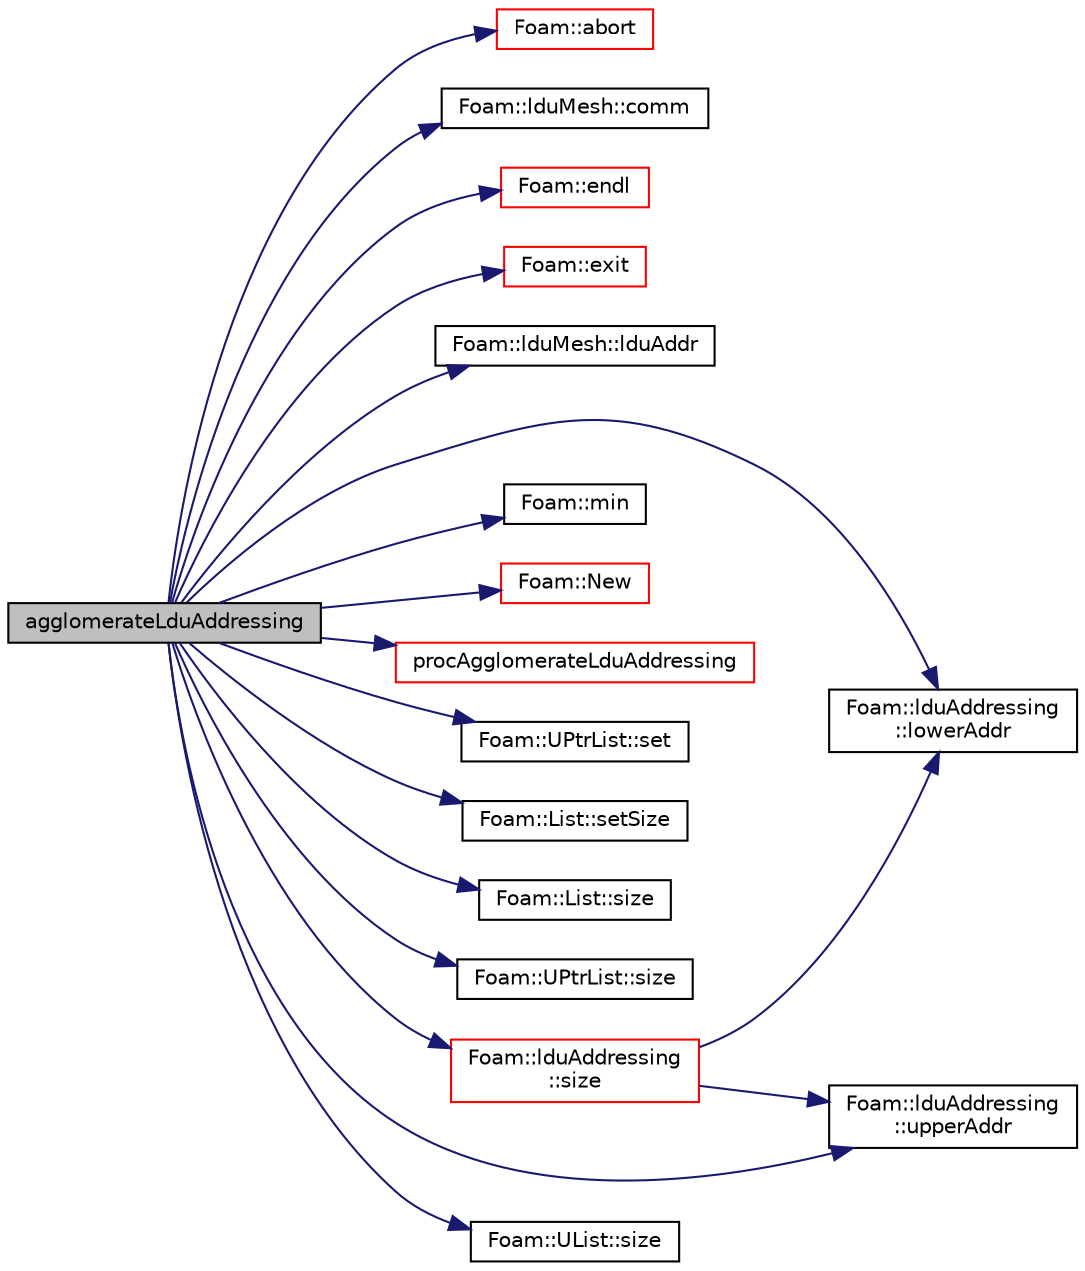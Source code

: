 digraph "agglomerateLduAddressing"
{
  bgcolor="transparent";
  edge [fontname="Helvetica",fontsize="10",labelfontname="Helvetica",labelfontsize="10"];
  node [fontname="Helvetica",fontsize="10",shape=record];
  rankdir="LR";
  Node69 [label="agglomerateLduAddressing",height=0.2,width=0.4,color="black", fillcolor="grey75", style="filled", fontcolor="black"];
  Node69 -> Node70 [color="midnightblue",fontsize="10",style="solid",fontname="Helvetica"];
  Node70 [label="Foam::abort",height=0.2,width=0.4,color="red",URL="$a21851.html#a447107a607d03e417307c203fa5fb44b"];
  Node69 -> Node115 [color="midnightblue",fontsize="10",style="solid",fontname="Helvetica"];
  Node115 [label="Foam::lduMesh::comm",height=0.2,width=0.4,color="black",URL="$a28277.html#a0cbbacb7f81d23eab556e8696b08bdb2",tooltip="Return communicator used for parallel communication. "];
  Node69 -> Node77 [color="midnightblue",fontsize="10",style="solid",fontname="Helvetica"];
  Node77 [label="Foam::endl",height=0.2,width=0.4,color="red",URL="$a21851.html#a2db8fe02a0d3909e9351bb4275b23ce4",tooltip="Add newline and flush stream. "];
  Node69 -> Node116 [color="midnightblue",fontsize="10",style="solid",fontname="Helvetica"];
  Node116 [label="Foam::exit",height=0.2,width=0.4,color="red",URL="$a21851.html#a06ca7250d8e89caf05243ec094843642"];
  Node69 -> Node120 [color="midnightblue",fontsize="10",style="solid",fontname="Helvetica"];
  Node120 [label="Foam::lduMesh::lduAddr",height=0.2,width=0.4,color="black",URL="$a28277.html#af9d1b76b0bf69742df5ae6ea9ccdc729",tooltip="Return ldu addressing. "];
  Node69 -> Node121 [color="midnightblue",fontsize="10",style="solid",fontname="Helvetica"];
  Node121 [label="Foam::lduAddressing\l::lowerAddr",height=0.2,width=0.4,color="black",URL="$a27897.html#acd71c2321f86cb61103e8d46142d19b3",tooltip="Return lower addressing. "];
  Node69 -> Node122 [color="midnightblue",fontsize="10",style="solid",fontname="Helvetica"];
  Node122 [label="Foam::min",height=0.2,width=0.4,color="black",URL="$a21851.html#a253e112ad2d56d96230ff39ea7f442dc"];
  Node69 -> Node123 [color="midnightblue",fontsize="10",style="solid",fontname="Helvetica"];
  Node123 [label="Foam::New",height=0.2,width=0.4,color="red",URL="$a21851.html#a9d62cf14554c95e83f83f14909d9e0ec"];
  Node69 -> Node399 [color="midnightblue",fontsize="10",style="solid",fontname="Helvetica"];
  Node399 [label="procAgglomerateLduAddressing",height=0.2,width=0.4,color="red",URL="$a28013.html#a502ca78063804821f67dd5e7eb434657",tooltip="Collect and combine processor meshes into allMesh: "];
  Node69 -> Node409 [color="midnightblue",fontsize="10",style="solid",fontname="Helvetica"];
  Node409 [label="Foam::UPtrList::set",height=0.2,width=0.4,color="black",URL="$a27101.html#a2d4fe99e7a41d6359b3c1946995622a0",tooltip="Is element set. "];
  Node69 -> Node207 [color="midnightblue",fontsize="10",style="solid",fontname="Helvetica"];
  Node207 [label="Foam::List::setSize",height=0.2,width=0.4,color="black",URL="$a26833.html#aedb985ffeaf1bdbfeccc2a8730405703",tooltip="Reset size of List. "];
  Node69 -> Node208 [color="midnightblue",fontsize="10",style="solid",fontname="Helvetica"];
  Node208 [label="Foam::List::size",height=0.2,width=0.4,color="black",URL="$a26833.html#a8a5f6fa29bd4b500caf186f60245b384",tooltip="Override size to be inconsistent with allocated storage. "];
  Node69 -> Node410 [color="midnightblue",fontsize="10",style="solid",fontname="Helvetica"];
  Node410 [label="Foam::UPtrList::size",height=0.2,width=0.4,color="black",URL="$a27101.html#a47b3bf30da1eb3ab8076b5fbe00e0494",tooltip="Return the number of elements in the UPtrList. "];
  Node69 -> Node411 [color="midnightblue",fontsize="10",style="solid",fontname="Helvetica"];
  Node411 [label="Foam::lduAddressing\l::size",height=0.2,width=0.4,color="red",URL="$a27897.html#a9facbf0a118d395c89884e45a5ca4e4b",tooltip="Return number of equations. "];
  Node411 -> Node121 [color="midnightblue",fontsize="10",style="solid",fontname="Helvetica"];
  Node411 -> Node286 [color="midnightblue",fontsize="10",style="solid",fontname="Helvetica"];
  Node286 [label="Foam::lduAddressing\l::upperAddr",height=0.2,width=0.4,color="black",URL="$a27897.html#ac0baafb7743d958e9e27804c8c53f1b8",tooltip="Return upper addressing. "];
  Node69 -> Node403 [color="midnightblue",fontsize="10",style="solid",fontname="Helvetica"];
  Node403 [label="Foam::UList::size",height=0.2,width=0.4,color="black",URL="$a26837.html#a47b3bf30da1eb3ab8076b5fbe00e0494",tooltip="Return the number of elements in the UList. "];
  Node69 -> Node286 [color="midnightblue",fontsize="10",style="solid",fontname="Helvetica"];
}
